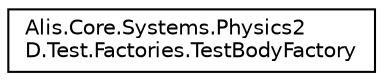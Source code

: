 digraph "Graphical Class Hierarchy"
{
 // LATEX_PDF_SIZE
  edge [fontname="Helvetica",fontsize="10",labelfontname="Helvetica",labelfontsize="10"];
  node [fontname="Helvetica",fontsize="10",shape=record];
  rankdir="LR";
  Node0 [label="Alis.Core.Systems.Physics2\lD.Test.Factories.TestBodyFactory",height=0.2,width=0.4,color="black", fillcolor="white", style="filled",URL="$class_alis_1_1_core_1_1_systems_1_1_physics2_d_1_1_test_1_1_factories_1_1_test_body_factory.html",tooltip="The test body factory class"];
}
